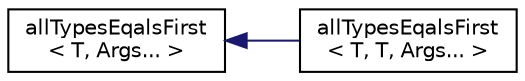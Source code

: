 digraph "Graphical Class Hierarchy"
{
  edge [fontname="Helvetica",fontsize="10",labelfontname="Helvetica",labelfontsize="10"];
  node [fontname="Helvetica",fontsize="10",shape=record];
  rankdir="LR";
  Node1 [label="allTypesEqalsFirst\l\< T, Args... \>",height=0.2,width=0.4,color="black", fillcolor="white", style="filled",URL="$structall_types_eqals_first.html"];
  Node1 -> Node2 [dir="back",color="midnightblue",fontsize="10",style="solid",fontname="Helvetica"];
  Node2 [label="allTypesEqalsFirst\l\< T, T, Args... \>",height=0.2,width=0.4,color="black", fillcolor="white", style="filled",URL="$structall_types_eqals_first_3_01_t_00_01_t_00_01_args_8_8_8_01_4.html"];
}
